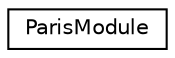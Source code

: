 digraph "Graphical Class Hierarchy"
{
 // LATEX_PDF_SIZE
  edge [fontname="Helvetica",fontsize="10",labelfontname="Helvetica",labelfontsize="10"];
  node [fontname="Helvetica",fontsize="10",shape=record];
  rankdir="LR";
  Node0 [label="ParisModule",height=0.2,width=0.4,color="black", fillcolor="white", style="filled",URL="$class_paris_module.html",tooltip=" "];
}
